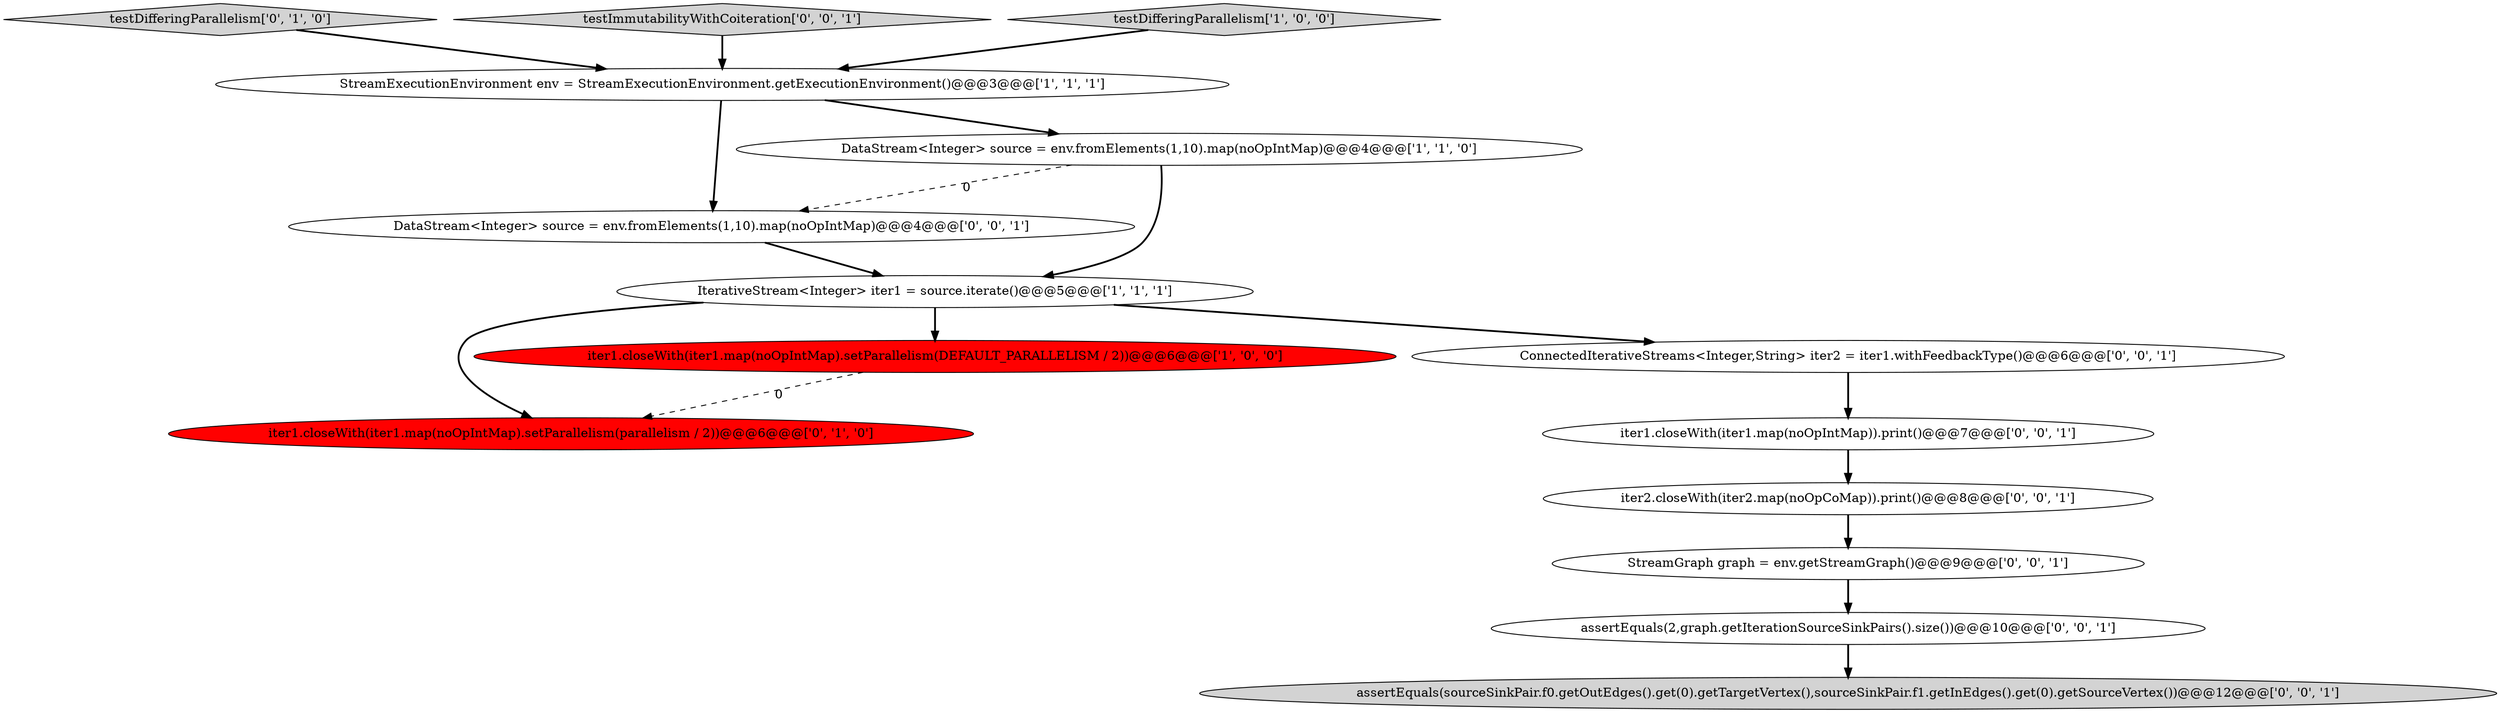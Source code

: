 digraph {
8 [style = filled, label = "DataStream<Integer> source = env.fromElements(1,10).map(noOpIntMap)@@@4@@@['0', '0', '1']", fillcolor = white, shape = ellipse image = "AAA0AAABBB3BBB"];
1 [style = filled, label = "DataStream<Integer> source = env.fromElements(1,10).map(noOpIntMap)@@@4@@@['1', '1', '0']", fillcolor = white, shape = ellipse image = "AAA0AAABBB1BBB"];
5 [style = filled, label = "iter1.closeWith(iter1.map(noOpIntMap).setParallelism(parallelism / 2))@@@6@@@['0', '1', '0']", fillcolor = red, shape = ellipse image = "AAA1AAABBB2BBB"];
12 [style = filled, label = "assertEquals(sourceSinkPair.f0.getOutEdges().get(0).getTargetVertex(),sourceSinkPair.f1.getInEdges().get(0).getSourceVertex())@@@12@@@['0', '0', '1']", fillcolor = lightgray, shape = ellipse image = "AAA0AAABBB3BBB"];
10 [style = filled, label = "iter2.closeWith(iter2.map(noOpCoMap)).print()@@@8@@@['0', '0', '1']", fillcolor = white, shape = ellipse image = "AAA0AAABBB3BBB"];
9 [style = filled, label = "assertEquals(2,graph.getIterationSourceSinkPairs().size())@@@10@@@['0', '0', '1']", fillcolor = white, shape = ellipse image = "AAA0AAABBB3BBB"];
2 [style = filled, label = "StreamExecutionEnvironment env = StreamExecutionEnvironment.getExecutionEnvironment()@@@3@@@['1', '1', '1']", fillcolor = white, shape = ellipse image = "AAA0AAABBB1BBB"];
6 [style = filled, label = "testDifferingParallelism['0', '1', '0']", fillcolor = lightgray, shape = diamond image = "AAA0AAABBB2BBB"];
11 [style = filled, label = "testImmutabilityWithCoiteration['0', '0', '1']", fillcolor = lightgray, shape = diamond image = "AAA0AAABBB3BBB"];
4 [style = filled, label = "testDifferingParallelism['1', '0', '0']", fillcolor = lightgray, shape = diamond image = "AAA0AAABBB1BBB"];
13 [style = filled, label = "ConnectedIterativeStreams<Integer,String> iter2 = iter1.withFeedbackType()@@@6@@@['0', '0', '1']", fillcolor = white, shape = ellipse image = "AAA0AAABBB3BBB"];
14 [style = filled, label = "iter1.closeWith(iter1.map(noOpIntMap)).print()@@@7@@@['0', '0', '1']", fillcolor = white, shape = ellipse image = "AAA0AAABBB3BBB"];
7 [style = filled, label = "StreamGraph graph = env.getStreamGraph()@@@9@@@['0', '0', '1']", fillcolor = white, shape = ellipse image = "AAA0AAABBB3BBB"];
3 [style = filled, label = "iter1.closeWith(iter1.map(noOpIntMap).setParallelism(DEFAULT_PARALLELISM / 2))@@@6@@@['1', '0', '0']", fillcolor = red, shape = ellipse image = "AAA1AAABBB1BBB"];
0 [style = filled, label = "IterativeStream<Integer> iter1 = source.iterate()@@@5@@@['1', '1', '1']", fillcolor = white, shape = ellipse image = "AAA0AAABBB1BBB"];
8->0 [style = bold, label=""];
0->3 [style = bold, label=""];
7->9 [style = bold, label=""];
14->10 [style = bold, label=""];
3->5 [style = dashed, label="0"];
1->8 [style = dashed, label="0"];
9->12 [style = bold, label=""];
1->0 [style = bold, label=""];
4->2 [style = bold, label=""];
0->13 [style = bold, label=""];
13->14 [style = bold, label=""];
10->7 [style = bold, label=""];
2->1 [style = bold, label=""];
11->2 [style = bold, label=""];
2->8 [style = bold, label=""];
0->5 [style = bold, label=""];
6->2 [style = bold, label=""];
}
